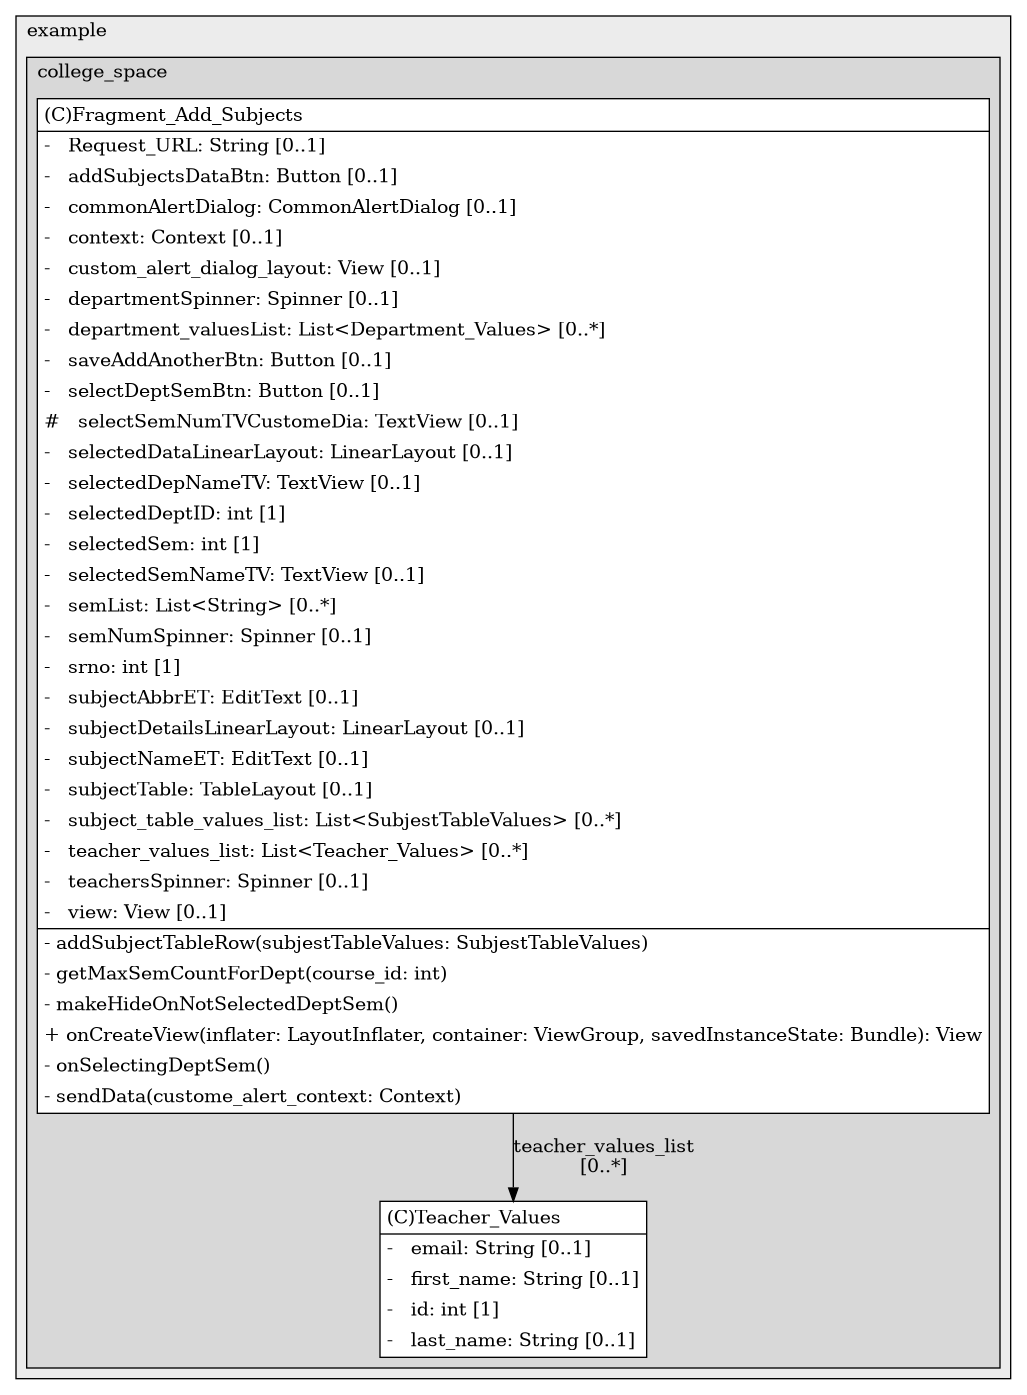 @startuml

/' diagram meta data start
config=StructureConfiguration;
{
  "projectClassification": {
    "searchMode": "OpenProject", // OpenProject, AllProjects
    "includedProjects": "",
    "pathEndKeywords": "*.impl",
    "isClientPath": "",
    "isClientName": "",
    "isTestPath": "",
    "isTestName": "",
    "isMappingPath": "",
    "isMappingName": "",
    "isDataAccessPath": "",
    "isDataAccessName": "",
    "isDataStructurePath": "",
    "isDataStructureName": "",
    "isInterfaceStructuresPath": "",
    "isInterfaceStructuresName": "",
    "isEntryPointPath": "",
    "isEntryPointName": "",
    "treatFinalFieldsAsMandatory": false
  },
  "graphRestriction": {
    "classPackageExcludeFilter": "",
    "classPackageIncludeFilter": "",
    "classNameExcludeFilter": "",
    "classNameIncludeFilter": "",
    "methodNameExcludeFilter": "",
    "methodNameIncludeFilter": "",
    "removeByInheritance": "", // inheritance/annotation based filtering is done in a second step
    "removeByAnnotation": "",
    "removeByClassPackage": "", // cleanup the graph after inheritance/annotation based filtering is done
    "removeByClassName": "",
    "cutMappings": false,
    "cutEnum": true,
    "cutTests": true,
    "cutClient": true,
    "cutDataAccess": false,
    "cutInterfaceStructures": false,
    "cutDataStructures": false,
    "cutGetterAndSetter": true,
    "cutConstructors": true
  },
  "graphTraversal": {
    "forwardDepth": 6,
    "backwardDepth": 6,
    "classPackageExcludeFilter": "",
    "classPackageIncludeFilter": "",
    "classNameExcludeFilter": "",
    "classNameIncludeFilter": "",
    "methodNameExcludeFilter": "",
    "methodNameIncludeFilter": "",
    "hideMappings": false,
    "hideDataStructures": false,
    "hidePrivateMethods": true,
    "hideInterfaceCalls": true, // indirection: implementation -> interface (is hidden) -> implementation
    "onlyShowApplicationEntryPoints": false, // root node is included
    "useMethodCallsForStructureDiagram": "ForwardOnly" // ForwardOnly, BothDirections, No
  },
  "details": {
    "aggregation": "GroupByClass", // ByClass, GroupByClass, None
    "showClassGenericTypes": true,
    "showMethods": true,
    "showMethodParameterNames": true,
    "showMethodParameterTypes": true,
    "showMethodReturnType": true,
    "showPackageLevels": 2,
    "showDetailedClassStructure": true
  },
  "rootClass": "com.example.college_space.administration.Teacher_Values",
  "extensionCallbackMethod": "" // qualified.class.name#methodName - signature: public static String method(String)
}
diagram meta data end '/



digraph g {
    rankdir="TB"
    splines=polyline
    

'nodes 
subgraph cluster_1322970774 { 
   	label=example
	labeljust=l
	fillcolor="#ececec"
	style=filled
   
   subgraph cluster_312184102 { 
   	label=college_space
	labeljust=l
	fillcolor="#d8d8d8"
	style=filled
   
   Fragment_Add_Subjects1773789759[
	label=<<TABLE BORDER="1" CELLBORDER="0" CELLPADDING="4" CELLSPACING="0">
<TR><TD ALIGN="LEFT" >(C)Fragment_Add_Subjects</TD></TR>
<HR/>
<TR><TD ALIGN="LEFT" >-   Request_URL: String [0..1]</TD></TR>
<TR><TD ALIGN="LEFT" >-   addSubjectsDataBtn: Button [0..1]</TD></TR>
<TR><TD ALIGN="LEFT" >-   commonAlertDialog: CommonAlertDialog [0..1]</TD></TR>
<TR><TD ALIGN="LEFT" >-   context: Context [0..1]</TD></TR>
<TR><TD ALIGN="LEFT" >-   custom_alert_dialog_layout: View [0..1]</TD></TR>
<TR><TD ALIGN="LEFT" >-   departmentSpinner: Spinner [0..1]</TD></TR>
<TR><TD ALIGN="LEFT" >-   department_valuesList: List&lt;Department_Values&gt; [0..*]</TD></TR>
<TR><TD ALIGN="LEFT" >-   saveAddAnotherBtn: Button [0..1]</TD></TR>
<TR><TD ALIGN="LEFT" >-   selectDeptSemBtn: Button [0..1]</TD></TR>
<TR><TD ALIGN="LEFT" >#   selectSemNumTVCustomeDia: TextView [0..1]</TD></TR>
<TR><TD ALIGN="LEFT" >-   selectedDataLinearLayout: LinearLayout [0..1]</TD></TR>
<TR><TD ALIGN="LEFT" >-   selectedDepNameTV: TextView [0..1]</TD></TR>
<TR><TD ALIGN="LEFT" >-   selectedDeptID: int [1]</TD></TR>
<TR><TD ALIGN="LEFT" >-   selectedSem: int [1]</TD></TR>
<TR><TD ALIGN="LEFT" >-   selectedSemNameTV: TextView [0..1]</TD></TR>
<TR><TD ALIGN="LEFT" >-   semList: List&lt;String&gt; [0..*]</TD></TR>
<TR><TD ALIGN="LEFT" >-   semNumSpinner: Spinner [0..1]</TD></TR>
<TR><TD ALIGN="LEFT" >-   srno: int [1]</TD></TR>
<TR><TD ALIGN="LEFT" >-   subjectAbbrET: EditText [0..1]</TD></TR>
<TR><TD ALIGN="LEFT" >-   subjectDetailsLinearLayout: LinearLayout [0..1]</TD></TR>
<TR><TD ALIGN="LEFT" >-   subjectNameET: EditText [0..1]</TD></TR>
<TR><TD ALIGN="LEFT" >-   subjectTable: TableLayout [0..1]</TD></TR>
<TR><TD ALIGN="LEFT" >-   subject_table_values_list: List&lt;SubjestTableValues&gt; [0..*]</TD></TR>
<TR><TD ALIGN="LEFT" >-   teacher_values_list: List&lt;Teacher_Values&gt; [0..*]</TD></TR>
<TR><TD ALIGN="LEFT" >-   teachersSpinner: Spinner [0..1]</TD></TR>
<TR><TD ALIGN="LEFT" >-   view: View [0..1]</TD></TR>
<HR/>
<TR><TD ALIGN="LEFT" >- addSubjectTableRow(subjestTableValues: SubjestTableValues)</TD></TR>
<TR><TD ALIGN="LEFT" >- getMaxSemCountForDept(course_id: int)</TD></TR>
<TR><TD ALIGN="LEFT" >- makeHideOnNotSelectedDeptSem()</TD></TR>
<TR><TD ALIGN="LEFT" >+ onCreateView(inflater: LayoutInflater, container: ViewGroup, savedInstanceState: Bundle): View</TD></TR>
<TR><TD ALIGN="LEFT" >- onSelectingDeptSem()</TD></TR>
<TR><TD ALIGN="LEFT" >- sendData(custome_alert_context: Context)</TD></TR>
</TABLE>>
	style=filled
	margin=0
	shape=plaintext
	fillcolor="#FFFFFF"
];

Teacher_Values1773789759[
	label=<<TABLE BORDER="1" CELLBORDER="0" CELLPADDING="4" CELLSPACING="0">
<TR><TD ALIGN="LEFT" >(C)Teacher_Values</TD></TR>
<HR/>
<TR><TD ALIGN="LEFT" >-   email: String [0..1]</TD></TR>
<TR><TD ALIGN="LEFT" >-   first_name: String [0..1]</TD></TR>
<TR><TD ALIGN="LEFT" >-   id: int [1]</TD></TR>
<TR><TD ALIGN="LEFT" >-   last_name: String [0..1]</TD></TR>
</TABLE>>
	style=filled
	margin=0
	shape=plaintext
	fillcolor="#FFFFFF"
];
} 
} 

'edges    
Fragment_Add_Subjects1773789759 -> Teacher_Values1773789759[label="teacher_values_list
[0..*]"];
    
}
@enduml